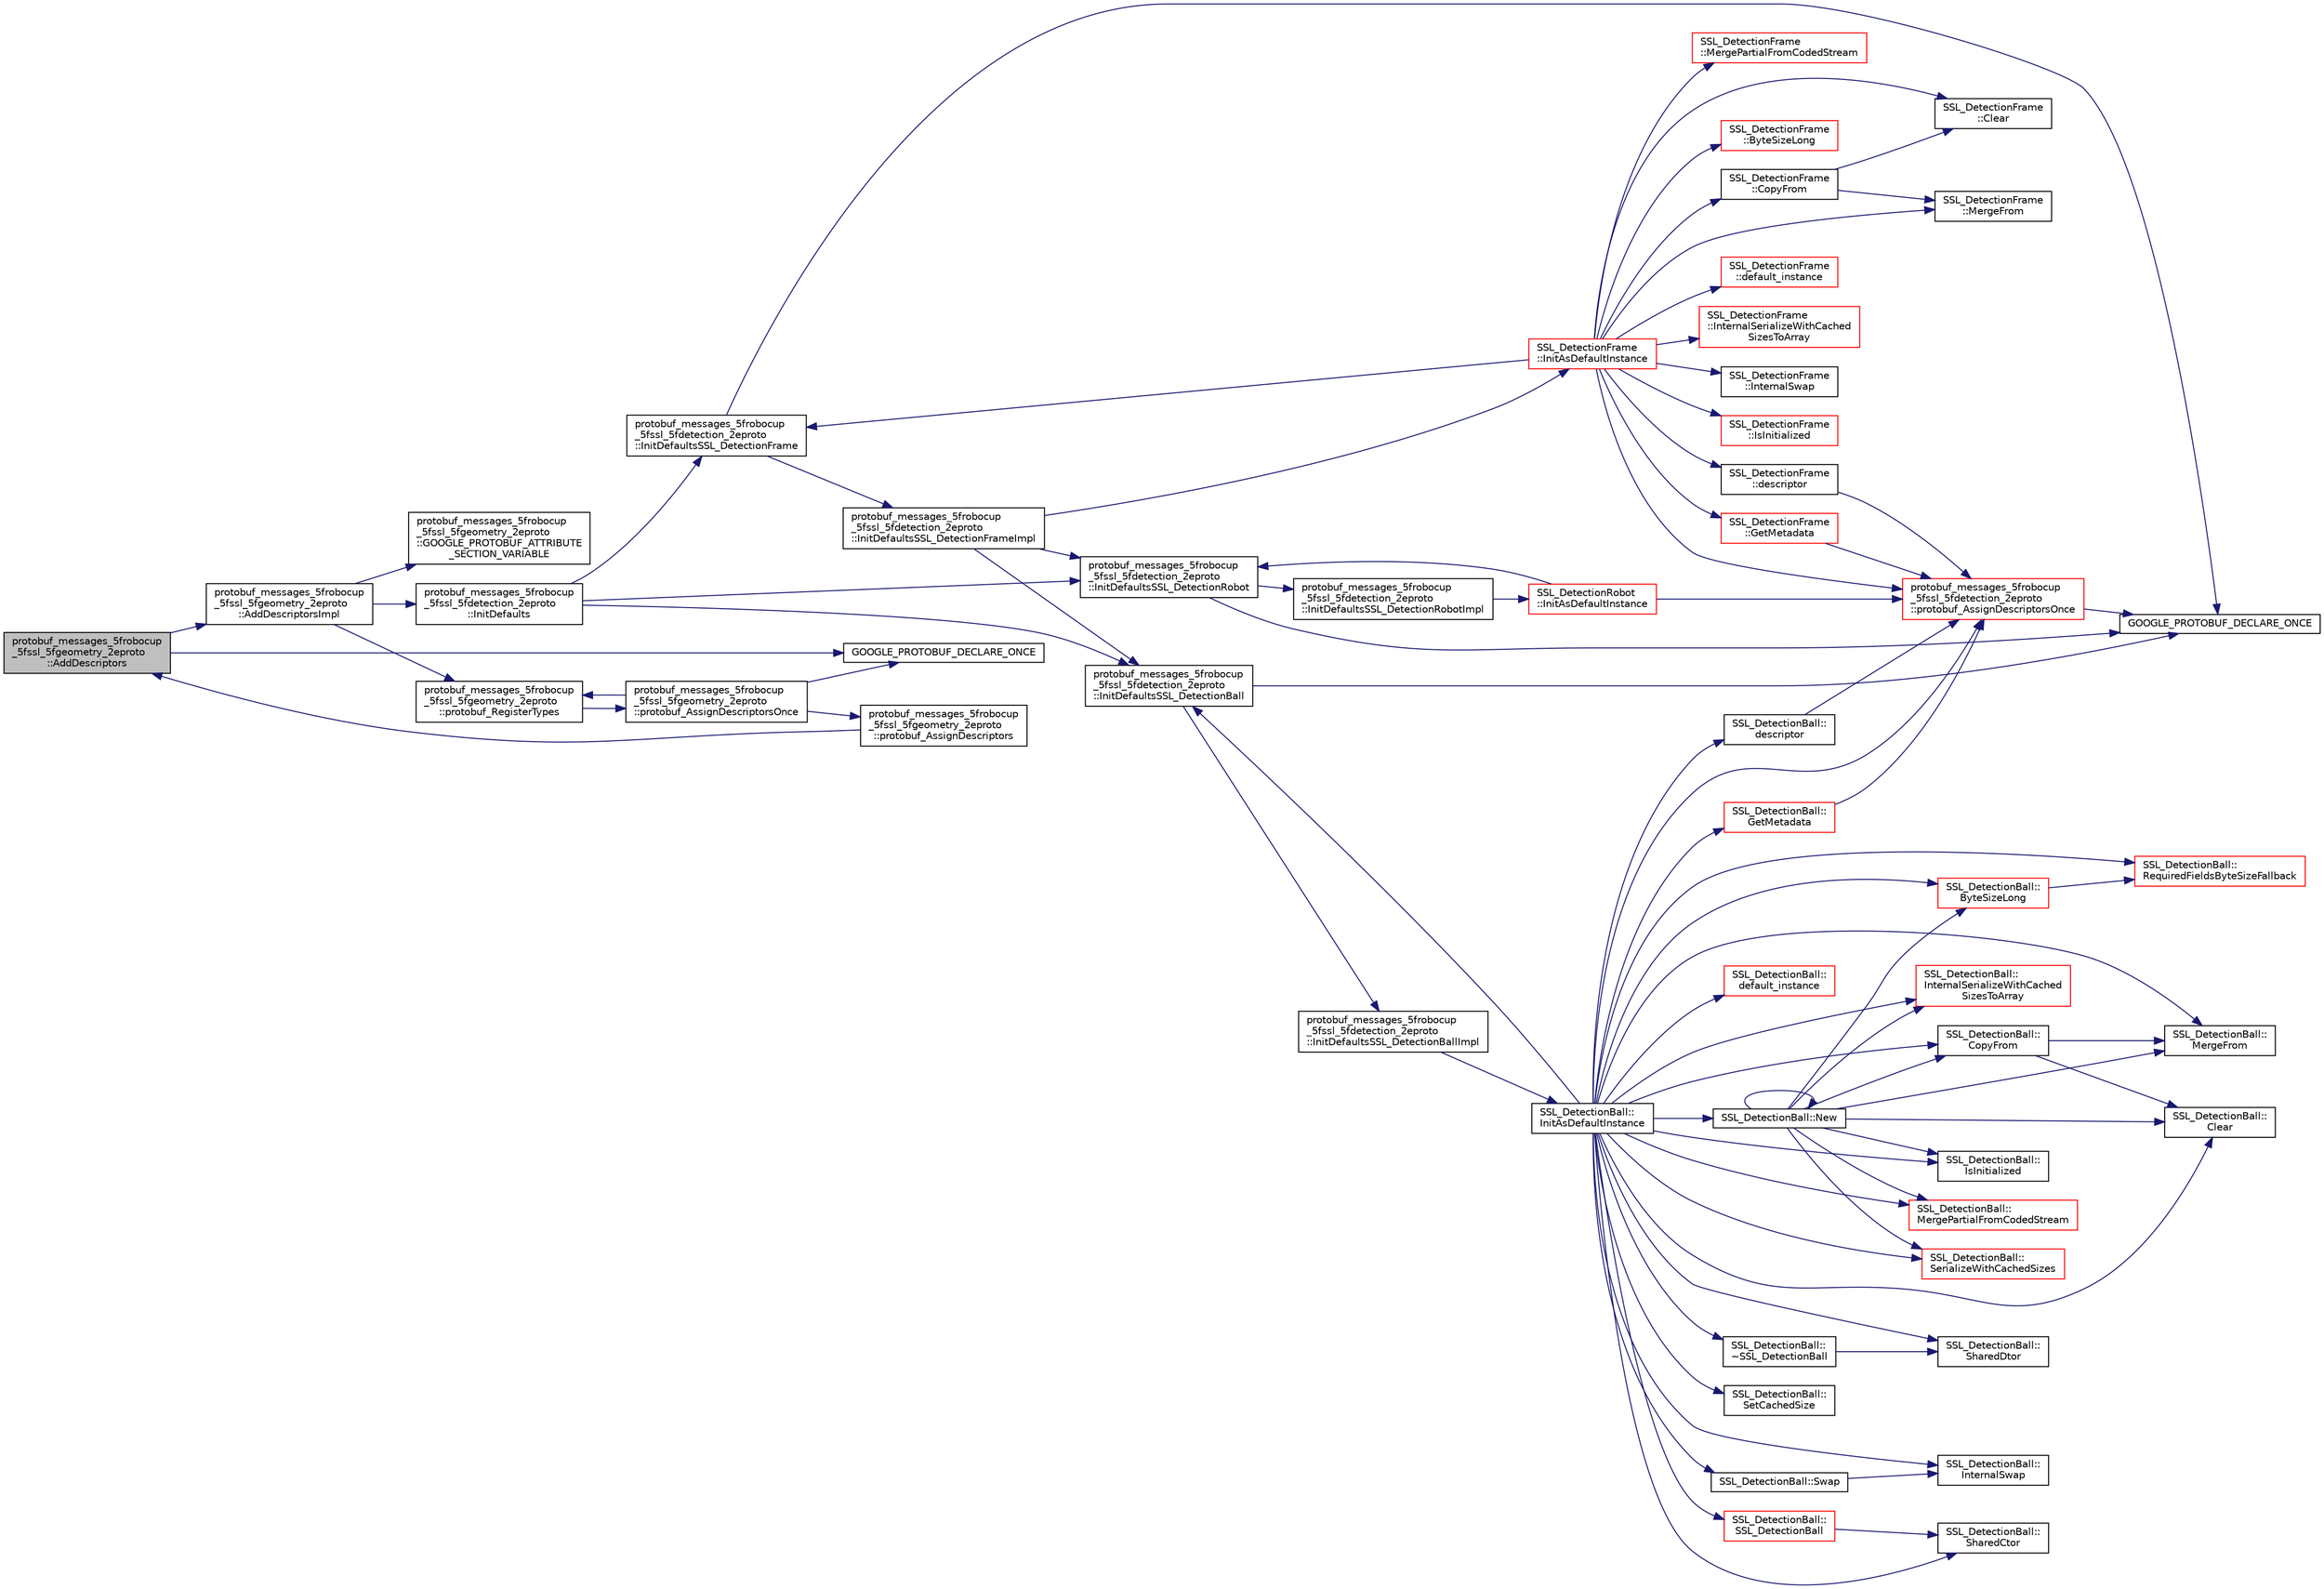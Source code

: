 digraph "protobuf_messages_5frobocup_5fssl_5fgeometry_2eproto::AddDescriptors"
{
 // INTERACTIVE_SVG=YES
  edge [fontname="Helvetica",fontsize="10",labelfontname="Helvetica",labelfontsize="10"];
  node [fontname="Helvetica",fontsize="10",shape=record];
  rankdir="LR";
  Node1 [label="protobuf_messages_5frobocup\l_5fssl_5fgeometry_2eproto\l::AddDescriptors",height=0.2,width=0.4,color="black", fillcolor="grey75", style="filled", fontcolor="black"];
  Node1 -> Node2 [color="midnightblue",fontsize="10",style="solid",fontname="Helvetica"];
  Node2 [label="protobuf_messages_5frobocup\l_5fssl_5fgeometry_2eproto\l::AddDescriptorsImpl",height=0.2,width=0.4,color="black", fillcolor="white", style="filled",URL="$d4/d2b/namespaceprotobuf__messages__5frobocup__5fssl__5fgeometry__2eproto.html#a1417be0b6fca2575ef170c61b6675a0c"];
  Node2 -> Node3 [color="midnightblue",fontsize="10",style="solid",fontname="Helvetica"];
  Node3 [label="protobuf_messages_5frobocup\l_5fssl_5fdetection_2eproto\l::InitDefaults",height=0.2,width=0.4,color="black", fillcolor="white", style="filled",URL="$da/d58/namespaceprotobuf__messages__5frobocup__5fssl__5fdetection__2eproto.html#a623b69f0469a599a08aef7a053ca186b"];
  Node3 -> Node4 [color="midnightblue",fontsize="10",style="solid",fontname="Helvetica"];
  Node4 [label="protobuf_messages_5frobocup\l_5fssl_5fdetection_2eproto\l::InitDefaultsSSL_DetectionBall",height=0.2,width=0.4,color="black", fillcolor="white", style="filled",URL="$da/d58/namespaceprotobuf__messages__5frobocup__5fssl__5fdetection__2eproto.html#afee1e65d55efd47ab929eda6b0321b07"];
  Node4 -> Node5 [color="midnightblue",fontsize="10",style="solid",fontname="Helvetica"];
  Node5 [label="GOOGLE_PROTOBUF_DECLARE_ONCE",height=0.2,width=0.4,color="black", fillcolor="white", style="filled",URL="$df/d04/grsim__comm_2include_2proto_2messages__robocup__ssl__detection_8pb_8cc.html#a5d167962f0e8007dae5d2c3ecf88a1ec"];
  Node4 -> Node6 [color="midnightblue",fontsize="10",style="solid",fontname="Helvetica"];
  Node6 [label="protobuf_messages_5frobocup\l_5fssl_5fdetection_2eproto\l::InitDefaultsSSL_DetectionBallImpl",height=0.2,width=0.4,color="black", fillcolor="white", style="filled",URL="$da/d58/namespaceprotobuf__messages__5frobocup__5fssl__5fdetection__2eproto.html#a99a4cb06b63fb764e8356effd60ee111"];
  Node6 -> Node7 [color="midnightblue",fontsize="10",style="solid",fontname="Helvetica"];
  Node7 [label="SSL_DetectionBall::\lInitAsDefaultInstance",height=0.2,width=0.4,color="black", fillcolor="white", style="filled",URL="$da/d53/class_s_s_l___detection_ball.html#aac36755b256fc29a7069e24156d42672"];
  Node7 -> Node8 [color="midnightblue",fontsize="10",style="solid",fontname="Helvetica"];
  Node8 [label="SSL_DetectionBall::\lByteSizeLong",height=0.2,width=0.4,color="red", fillcolor="white", style="filled",URL="$da/d53/class_s_s_l___detection_ball.html#a3f856b2685bf32474418dc75afda0734"];
  Node8 -> Node9 [color="midnightblue",fontsize="10",style="solid",fontname="Helvetica"];
  Node9 [label="SSL_DetectionBall::\lRequiredFieldsByteSizeFallback",height=0.2,width=0.4,color="red", fillcolor="white", style="filled",URL="$da/d53/class_s_s_l___detection_ball.html#aa6b628d991b210a093df9211effb4a6a"];
  Node7 -> Node10 [color="midnightblue",fontsize="10",style="solid",fontname="Helvetica"];
  Node10 [label="SSL_DetectionBall::\lClear",height=0.2,width=0.4,color="black", fillcolor="white", style="filled",URL="$da/d53/class_s_s_l___detection_ball.html#ac9d8c06bebb8702d28c01c923575ec6c"];
  Node7 -> Node11 [color="midnightblue",fontsize="10",style="solid",fontname="Helvetica"];
  Node11 [label="SSL_DetectionBall::\lCopyFrom",height=0.2,width=0.4,color="black", fillcolor="white", style="filled",URL="$da/d53/class_s_s_l___detection_ball.html#abbae8cab090f5984e837efebb0e43650"];
  Node11 -> Node10 [color="midnightblue",fontsize="10",style="solid",fontname="Helvetica"];
  Node11 -> Node12 [color="midnightblue",fontsize="10",style="solid",fontname="Helvetica"];
  Node12 [label="SSL_DetectionBall::\lMergeFrom",height=0.2,width=0.4,color="black", fillcolor="white", style="filled",URL="$da/d53/class_s_s_l___detection_ball.html#a428796c8b8b13c0644de967e42c3bebd"];
  Node7 -> Node13 [color="midnightblue",fontsize="10",style="solid",fontname="Helvetica"];
  Node13 [label="SSL_DetectionBall::\ldefault_instance",height=0.2,width=0.4,color="red", fillcolor="white", style="filled",URL="$da/d53/class_s_s_l___detection_ball.html#a3cead83f2e0d6d9a6b528d89f9036108"];
  Node7 -> Node14 [color="midnightblue",fontsize="10",style="solid",fontname="Helvetica"];
  Node14 [label="SSL_DetectionBall::\ldescriptor",height=0.2,width=0.4,color="black", fillcolor="white", style="filled",URL="$da/d53/class_s_s_l___detection_ball.html#a51a081379cf388f407721319240cda2b"];
  Node14 -> Node15 [color="midnightblue",fontsize="10",style="solid",fontname="Helvetica"];
  Node15 [label="protobuf_messages_5frobocup\l_5fssl_5fdetection_2eproto\l::protobuf_AssignDescriptorsOnce",height=0.2,width=0.4,color="red", fillcolor="white", style="filled",URL="$da/d58/namespaceprotobuf__messages__5frobocup__5fssl__5fdetection__2eproto.html#ad8e01c092f9d19f10232e01c40fce1aa"];
  Node15 -> Node5 [color="midnightblue",fontsize="10",style="solid",fontname="Helvetica"];
  Node7 -> Node16 [color="midnightblue",fontsize="10",style="solid",fontname="Helvetica"];
  Node16 [label="SSL_DetectionBall::\lGetMetadata",height=0.2,width=0.4,color="red", fillcolor="white", style="filled",URL="$da/d53/class_s_s_l___detection_ball.html#abfed2653e4fe724c58f63de8888bfd05"];
  Node16 -> Node15 [color="midnightblue",fontsize="10",style="solid",fontname="Helvetica"];
  Node7 -> Node4 [color="midnightblue",fontsize="10",style="solid",fontname="Helvetica"];
  Node7 -> Node17 [color="midnightblue",fontsize="10",style="solid",fontname="Helvetica"];
  Node17 [label="SSL_DetectionBall::\lInternalSerializeWithCached\lSizesToArray",height=0.2,width=0.4,color="red", fillcolor="white", style="filled",URL="$da/d53/class_s_s_l___detection_ball.html#afb7f7f508102b031b7839ddb8b360667"];
  Node7 -> Node18 [color="midnightblue",fontsize="10",style="solid",fontname="Helvetica"];
  Node18 [label="SSL_DetectionBall::\lInternalSwap",height=0.2,width=0.4,color="black", fillcolor="white", style="filled",URL="$da/d53/class_s_s_l___detection_ball.html#aa06f05deb8cce7d062877bdbb7aa19be"];
  Node7 -> Node19 [color="midnightblue",fontsize="10",style="solid",fontname="Helvetica"];
  Node19 [label="SSL_DetectionBall::\lIsInitialized",height=0.2,width=0.4,color="black", fillcolor="white", style="filled",URL="$da/d53/class_s_s_l___detection_ball.html#a0b581428286227bb5ef6d545ae156d83"];
  Node7 -> Node12 [color="midnightblue",fontsize="10",style="solid",fontname="Helvetica"];
  Node7 -> Node20 [color="midnightblue",fontsize="10",style="solid",fontname="Helvetica"];
  Node20 [label="SSL_DetectionBall::\lMergePartialFromCodedStream",height=0.2,width=0.4,color="red", fillcolor="white", style="filled",URL="$da/d53/class_s_s_l___detection_ball.html#a00c31f4091b7ba74930a0387ed1001fa"];
  Node7 -> Node21 [color="midnightblue",fontsize="10",style="solid",fontname="Helvetica"];
  Node21 [label="SSL_DetectionBall::New",height=0.2,width=0.4,color="black", fillcolor="white", style="filled",URL="$da/d53/class_s_s_l___detection_ball.html#a02df6d570ed97abade9922fc928426be"];
  Node21 -> Node8 [color="midnightblue",fontsize="10",style="solid",fontname="Helvetica"];
  Node21 -> Node10 [color="midnightblue",fontsize="10",style="solid",fontname="Helvetica"];
  Node21 -> Node11 [color="midnightblue",fontsize="10",style="solid",fontname="Helvetica"];
  Node21 -> Node17 [color="midnightblue",fontsize="10",style="solid",fontname="Helvetica"];
  Node21 -> Node19 [color="midnightblue",fontsize="10",style="solid",fontname="Helvetica"];
  Node21 -> Node12 [color="midnightblue",fontsize="10",style="solid",fontname="Helvetica"];
  Node21 -> Node20 [color="midnightblue",fontsize="10",style="solid",fontname="Helvetica"];
  Node21 -> Node21 [color="midnightblue",fontsize="10",style="solid",fontname="Helvetica"];
  Node21 -> Node22 [color="midnightblue",fontsize="10",style="solid",fontname="Helvetica"];
  Node22 [label="SSL_DetectionBall::\lSerializeWithCachedSizes",height=0.2,width=0.4,color="red", fillcolor="white", style="filled",URL="$da/d53/class_s_s_l___detection_ball.html#ae4910324510067eae019d5063806720e"];
  Node7 -> Node15 [color="midnightblue",fontsize="10",style="solid",fontname="Helvetica"];
  Node7 -> Node9 [color="midnightblue",fontsize="10",style="solid",fontname="Helvetica"];
  Node7 -> Node22 [color="midnightblue",fontsize="10",style="solid",fontname="Helvetica"];
  Node7 -> Node23 [color="midnightblue",fontsize="10",style="solid",fontname="Helvetica"];
  Node23 [label="SSL_DetectionBall::\lSetCachedSize",height=0.2,width=0.4,color="black", fillcolor="white", style="filled",URL="$da/d53/class_s_s_l___detection_ball.html#a9ce5dc080374b7b8f686b0ebd3bfa3bd"];
  Node7 -> Node24 [color="midnightblue",fontsize="10",style="solid",fontname="Helvetica"];
  Node24 [label="SSL_DetectionBall::\lSharedCtor",height=0.2,width=0.4,color="black", fillcolor="white", style="filled",URL="$da/d53/class_s_s_l___detection_ball.html#a01744c22fcec8d16496cd776bda1220a"];
  Node7 -> Node25 [color="midnightblue",fontsize="10",style="solid",fontname="Helvetica"];
  Node25 [label="SSL_DetectionBall::\lSharedDtor",height=0.2,width=0.4,color="black", fillcolor="white", style="filled",URL="$da/d53/class_s_s_l___detection_ball.html#ae1e6b8fbaba30522a4916a9a604900d7"];
  Node7 -> Node26 [color="midnightblue",fontsize="10",style="solid",fontname="Helvetica"];
  Node26 [label="SSL_DetectionBall::\lSSL_DetectionBall",height=0.2,width=0.4,color="red", fillcolor="white", style="filled",URL="$da/d53/class_s_s_l___detection_ball.html#a8b50fc45a5051f667f056595a3717b22"];
  Node26 -> Node24 [color="midnightblue",fontsize="10",style="solid",fontname="Helvetica"];
  Node7 -> Node27 [color="midnightblue",fontsize="10",style="solid",fontname="Helvetica"];
  Node27 [label="SSL_DetectionBall::Swap",height=0.2,width=0.4,color="black", fillcolor="white", style="filled",URL="$da/d53/class_s_s_l___detection_ball.html#a381f7671916a343facc4e42d27ca197b"];
  Node27 -> Node18 [color="midnightblue",fontsize="10",style="solid",fontname="Helvetica"];
  Node7 -> Node28 [color="midnightblue",fontsize="10",style="solid",fontname="Helvetica"];
  Node28 [label="SSL_DetectionBall::\l~SSL_DetectionBall",height=0.2,width=0.4,color="black", fillcolor="white", style="filled",URL="$da/d53/class_s_s_l___detection_ball.html#ab7c5999d414d29925b4597ffb71ac095"];
  Node28 -> Node25 [color="midnightblue",fontsize="10",style="solid",fontname="Helvetica"];
  Node3 -> Node29 [color="midnightblue",fontsize="10",style="solid",fontname="Helvetica"];
  Node29 [label="protobuf_messages_5frobocup\l_5fssl_5fdetection_2eproto\l::InitDefaultsSSL_DetectionFrame",height=0.2,width=0.4,color="black", fillcolor="white", style="filled",URL="$da/d58/namespaceprotobuf__messages__5frobocup__5fssl__5fdetection__2eproto.html#aac7e92818d7edf9b3e9276b4e7233458"];
  Node29 -> Node5 [color="midnightblue",fontsize="10",style="solid",fontname="Helvetica"];
  Node29 -> Node30 [color="midnightblue",fontsize="10",style="solid",fontname="Helvetica"];
  Node30 [label="protobuf_messages_5frobocup\l_5fssl_5fdetection_2eproto\l::InitDefaultsSSL_DetectionFrameImpl",height=0.2,width=0.4,color="black", fillcolor="white", style="filled",URL="$da/d58/namespaceprotobuf__messages__5frobocup__5fssl__5fdetection__2eproto.html#abcda01c698ceea69b866bcd77daf6ac7"];
  Node30 -> Node31 [color="midnightblue",fontsize="10",style="solid",fontname="Helvetica"];
  Node31 [label="SSL_DetectionFrame\l::InitAsDefaultInstance",height=0.2,width=0.4,color="red", fillcolor="white", style="filled",URL="$d3/dd1/class_s_s_l___detection_frame.html#a9b382e9282b41601ed3f573ef3034714"];
  Node31 -> Node32 [color="midnightblue",fontsize="10",style="solid",fontname="Helvetica"];
  Node32 [label="SSL_DetectionFrame\l::ByteSizeLong",height=0.2,width=0.4,color="red", fillcolor="white", style="filled",URL="$d3/dd1/class_s_s_l___detection_frame.html#a4d87efb342a9fd4e9df61c5510c6d87b"];
  Node31 -> Node33 [color="midnightblue",fontsize="10",style="solid",fontname="Helvetica"];
  Node33 [label="SSL_DetectionFrame\l::Clear",height=0.2,width=0.4,color="black", fillcolor="white", style="filled",URL="$d3/dd1/class_s_s_l___detection_frame.html#a8c1069efdbb2ec1fb5094b0b264779ff"];
  Node31 -> Node34 [color="midnightblue",fontsize="10",style="solid",fontname="Helvetica"];
  Node34 [label="SSL_DetectionFrame\l::CopyFrom",height=0.2,width=0.4,color="black", fillcolor="white", style="filled",URL="$d3/dd1/class_s_s_l___detection_frame.html#a76b20637ff7a47221f08ceb133d424e4"];
  Node34 -> Node33 [color="midnightblue",fontsize="10",style="solid",fontname="Helvetica"];
  Node34 -> Node35 [color="midnightblue",fontsize="10",style="solid",fontname="Helvetica"];
  Node35 [label="SSL_DetectionFrame\l::MergeFrom",height=0.2,width=0.4,color="black", fillcolor="white", style="filled",URL="$d3/dd1/class_s_s_l___detection_frame.html#a8d85e9f2fd60e7a40a4e63f07d901dc1"];
  Node31 -> Node36 [color="midnightblue",fontsize="10",style="solid",fontname="Helvetica"];
  Node36 [label="SSL_DetectionFrame\l::default_instance",height=0.2,width=0.4,color="red", fillcolor="white", style="filled",URL="$d3/dd1/class_s_s_l___detection_frame.html#a135f62afdc3bd879d234995b91083c75"];
  Node31 -> Node37 [color="midnightblue",fontsize="10",style="solid",fontname="Helvetica"];
  Node37 [label="SSL_DetectionFrame\l::descriptor",height=0.2,width=0.4,color="black", fillcolor="white", style="filled",URL="$d3/dd1/class_s_s_l___detection_frame.html#a25642ec57295f6cec28d297d15dcfe4e"];
  Node37 -> Node15 [color="midnightblue",fontsize="10",style="solid",fontname="Helvetica"];
  Node31 -> Node38 [color="midnightblue",fontsize="10",style="solid",fontname="Helvetica"];
  Node38 [label="SSL_DetectionFrame\l::GetMetadata",height=0.2,width=0.4,color="red", fillcolor="white", style="filled",URL="$d3/dd1/class_s_s_l___detection_frame.html#ad38be9d381c7ebdd1be7be8676e4b64a"];
  Node38 -> Node15 [color="midnightblue",fontsize="10",style="solid",fontname="Helvetica"];
  Node31 -> Node29 [color="midnightblue",fontsize="10",style="solid",fontname="Helvetica"];
  Node31 -> Node39 [color="midnightblue",fontsize="10",style="solid",fontname="Helvetica"];
  Node39 [label="SSL_DetectionFrame\l::InternalSerializeWithCached\lSizesToArray",height=0.2,width=0.4,color="red", fillcolor="white", style="filled",URL="$d3/dd1/class_s_s_l___detection_frame.html#ad7fe643faa3119c1f48cc313eaa4fe1a"];
  Node31 -> Node40 [color="midnightblue",fontsize="10",style="solid",fontname="Helvetica"];
  Node40 [label="SSL_DetectionFrame\l::InternalSwap",height=0.2,width=0.4,color="black", fillcolor="white", style="filled",URL="$d3/dd1/class_s_s_l___detection_frame.html#a890769438dcc0808e2d23a4d270eb004"];
  Node31 -> Node41 [color="midnightblue",fontsize="10",style="solid",fontname="Helvetica"];
  Node41 [label="SSL_DetectionFrame\l::IsInitialized",height=0.2,width=0.4,color="red", fillcolor="white", style="filled",URL="$d3/dd1/class_s_s_l___detection_frame.html#a305f779fd94708ac621b7c2f248132cf"];
  Node31 -> Node35 [color="midnightblue",fontsize="10",style="solid",fontname="Helvetica"];
  Node31 -> Node42 [color="midnightblue",fontsize="10",style="solid",fontname="Helvetica"];
  Node42 [label="SSL_DetectionFrame\l::MergePartialFromCodedStream",height=0.2,width=0.4,color="red", fillcolor="white", style="filled",URL="$d3/dd1/class_s_s_l___detection_frame.html#a47d6707dad79791b9dcbebe8d01b4d61"];
  Node31 -> Node15 [color="midnightblue",fontsize="10",style="solid",fontname="Helvetica"];
  Node30 -> Node4 [color="midnightblue",fontsize="10",style="solid",fontname="Helvetica"];
  Node30 -> Node43 [color="midnightblue",fontsize="10",style="solid",fontname="Helvetica"];
  Node43 [label="protobuf_messages_5frobocup\l_5fssl_5fdetection_2eproto\l::InitDefaultsSSL_DetectionRobot",height=0.2,width=0.4,color="black", fillcolor="white", style="filled",URL="$da/d58/namespaceprotobuf__messages__5frobocup__5fssl__5fdetection__2eproto.html#a13281fc8e3ff14a0cd9cbf7bdf4dee7c"];
  Node43 -> Node5 [color="midnightblue",fontsize="10",style="solid",fontname="Helvetica"];
  Node43 -> Node44 [color="midnightblue",fontsize="10",style="solid",fontname="Helvetica"];
  Node44 [label="protobuf_messages_5frobocup\l_5fssl_5fdetection_2eproto\l::InitDefaultsSSL_DetectionRobotImpl",height=0.2,width=0.4,color="black", fillcolor="white", style="filled",URL="$da/d58/namespaceprotobuf__messages__5frobocup__5fssl__5fdetection__2eproto.html#ac301d682956e356c5784b33504e02e8f"];
  Node44 -> Node45 [color="midnightblue",fontsize="10",style="solid",fontname="Helvetica"];
  Node45 [label="SSL_DetectionRobot\l::InitAsDefaultInstance",height=0.2,width=0.4,color="red", fillcolor="white", style="filled",URL="$d0/d30/class_s_s_l___detection_robot.html#a592a6f5cde7fcb38e3c7ebc663941784"];
  Node45 -> Node43 [color="midnightblue",fontsize="10",style="solid",fontname="Helvetica"];
  Node45 -> Node15 [color="midnightblue",fontsize="10",style="solid",fontname="Helvetica"];
  Node3 -> Node43 [color="midnightblue",fontsize="10",style="solid",fontname="Helvetica"];
  Node2 -> Node46 [color="midnightblue",fontsize="10",style="solid",fontname="Helvetica"];
  Node46 [label="protobuf_messages_5frobocup\l_5fssl_5fgeometry_2eproto\l::GOOGLE_PROTOBUF_ATTRIBUTE\l_SECTION_VARIABLE",height=0.2,width=0.4,color="black", fillcolor="white", style="filled",URL="$d4/d2b/namespaceprotobuf__messages__5frobocup__5fssl__5fgeometry__2eproto.html#a309b5d1a60742209c32d05d7b1f7f35d"];
  Node2 -> Node47 [color="midnightblue",fontsize="10",style="solid",fontname="Helvetica"];
  Node47 [label="protobuf_messages_5frobocup\l_5fssl_5fgeometry_2eproto\l::protobuf_RegisterTypes",height=0.2,width=0.4,color="black", fillcolor="white", style="filled",URL="$d4/d2b/namespaceprotobuf__messages__5frobocup__5fssl__5fgeometry__2eproto.html#a5fea3997eeda9d45450305f452ad3cfd"];
  Node47 -> Node48 [color="midnightblue",fontsize="10",style="solid",fontname="Helvetica"];
  Node48 [label="protobuf_messages_5frobocup\l_5fssl_5fgeometry_2eproto\l::protobuf_AssignDescriptorsOnce",height=0.2,width=0.4,color="black", fillcolor="white", style="filled",URL="$d4/d2b/namespaceprotobuf__messages__5frobocup__5fssl__5fgeometry__2eproto.html#a81e8b645220da98df323923b73eed9c1"];
  Node48 -> Node49 [color="midnightblue",fontsize="10",style="solid",fontname="Helvetica"];
  Node49 [label="GOOGLE_PROTOBUF_DECLARE_ONCE",height=0.2,width=0.4,color="black", fillcolor="white", style="filled",URL="$db/d34/grsim__comm_2include_2proto_2messages__robocup__ssl__geometry_8pb_8cc.html#ab62e58f219471a884ff8331c119d4c66"];
  Node48 -> Node50 [color="midnightblue",fontsize="10",style="solid",fontname="Helvetica"];
  Node50 [label="protobuf_messages_5frobocup\l_5fssl_5fgeometry_2eproto\l::protobuf_AssignDescriptors",height=0.2,width=0.4,color="black", fillcolor="white", style="filled",URL="$d4/d2b/namespaceprotobuf__messages__5frobocup__5fssl__5fgeometry__2eproto.html#a4d3ff4b674f7cba1c6523a136ad4b76f"];
  Node50 -> Node1 [color="midnightblue",fontsize="10",style="solid",fontname="Helvetica"];
  Node48 -> Node47 [color="midnightblue",fontsize="10",style="solid",fontname="Helvetica"];
  Node1 -> Node49 [color="midnightblue",fontsize="10",style="solid",fontname="Helvetica"];
}
